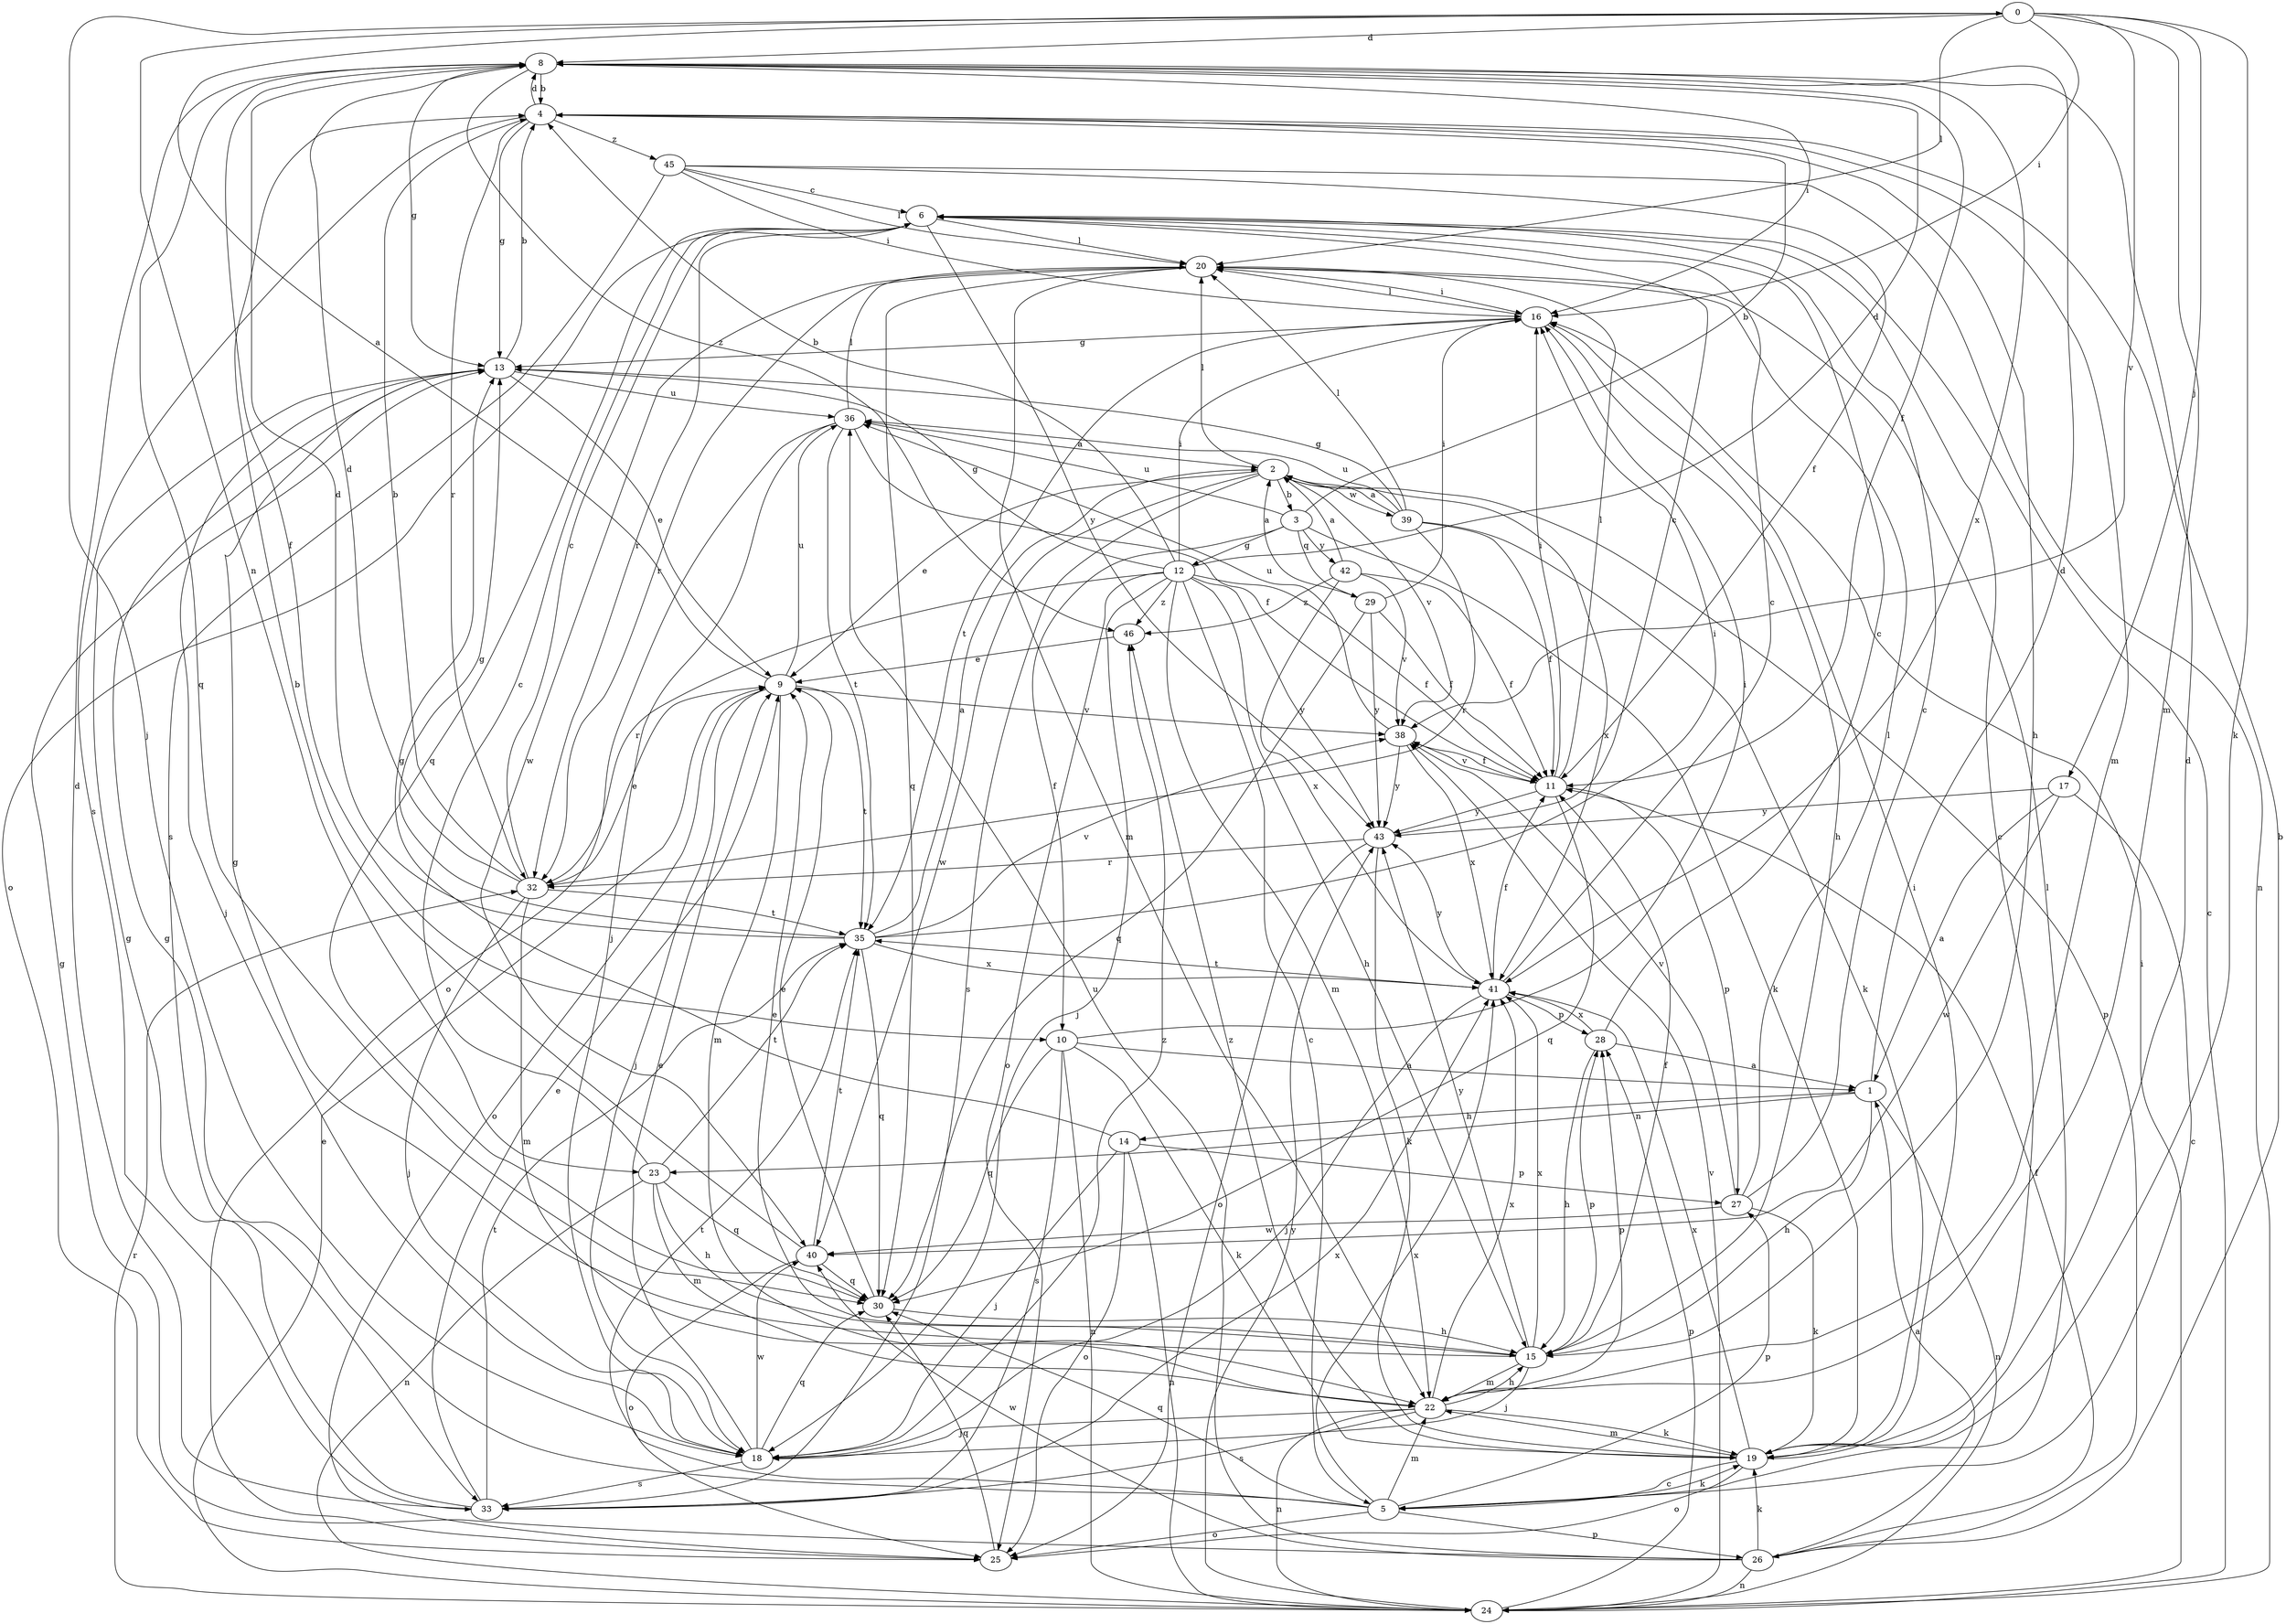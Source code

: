 strict digraph  {
0;
1;
2;
3;
4;
5;
6;
8;
9;
10;
11;
12;
13;
14;
15;
16;
17;
18;
19;
20;
22;
23;
24;
25;
26;
27;
28;
29;
30;
32;
33;
35;
36;
38;
39;
40;
41;
42;
43;
45;
46;
0 -> 8  [label=d];
0 -> 16  [label=i];
0 -> 17  [label=j];
0 -> 18  [label=j];
0 -> 19  [label=k];
0 -> 20  [label=l];
0 -> 22  [label=m];
0 -> 23  [label=n];
0 -> 38  [label=v];
1 -> 8  [label=d];
1 -> 14  [label=h];
1 -> 15  [label=h];
1 -> 23  [label=n];
1 -> 24  [label=n];
2 -> 3  [label=b];
2 -> 9  [label=e];
2 -> 20  [label=l];
2 -> 26  [label=p];
2 -> 33  [label=s];
2 -> 38  [label=v];
2 -> 39  [label=w];
2 -> 40  [label=w];
2 -> 41  [label=x];
3 -> 4  [label=b];
3 -> 10  [label=f];
3 -> 12  [label=g];
3 -> 19  [label=k];
3 -> 29  [label=q];
3 -> 36  [label=u];
3 -> 42  [label=y];
4 -> 8  [label=d];
4 -> 13  [label=g];
4 -> 15  [label=h];
4 -> 22  [label=m];
4 -> 32  [label=r];
4 -> 33  [label=s];
4 -> 45  [label=z];
5 -> 13  [label=g];
5 -> 19  [label=k];
5 -> 20  [label=l];
5 -> 22  [label=m];
5 -> 25  [label=o];
5 -> 26  [label=p];
5 -> 27  [label=p];
5 -> 30  [label=q];
5 -> 35  [label=t];
5 -> 41  [label=x];
6 -> 20  [label=l];
6 -> 25  [label=o];
6 -> 30  [label=q];
6 -> 32  [label=r];
6 -> 43  [label=y];
8 -> 4  [label=b];
8 -> 10  [label=f];
8 -> 11  [label=f];
8 -> 13  [label=g];
8 -> 16  [label=i];
8 -> 30  [label=q];
8 -> 41  [label=x];
8 -> 46  [label=z];
9 -> 0  [label=a];
9 -> 18  [label=j];
9 -> 22  [label=m];
9 -> 25  [label=o];
9 -> 35  [label=t];
9 -> 36  [label=u];
9 -> 38  [label=v];
10 -> 1  [label=a];
10 -> 16  [label=i];
10 -> 19  [label=k];
10 -> 24  [label=n];
10 -> 30  [label=q];
10 -> 33  [label=s];
11 -> 16  [label=i];
11 -> 20  [label=l];
11 -> 27  [label=p];
11 -> 30  [label=q];
11 -> 38  [label=v];
11 -> 43  [label=y];
12 -> 4  [label=b];
12 -> 5  [label=c];
12 -> 8  [label=d];
12 -> 11  [label=f];
12 -> 13  [label=g];
12 -> 15  [label=h];
12 -> 16  [label=i];
12 -> 18  [label=j];
12 -> 22  [label=m];
12 -> 25  [label=o];
12 -> 32  [label=r];
12 -> 43  [label=y];
12 -> 46  [label=z];
13 -> 4  [label=b];
13 -> 9  [label=e];
13 -> 18  [label=j];
13 -> 36  [label=u];
14 -> 13  [label=g];
14 -> 18  [label=j];
14 -> 24  [label=n];
14 -> 25  [label=o];
14 -> 27  [label=p];
15 -> 9  [label=e];
15 -> 11  [label=f];
15 -> 13  [label=g];
15 -> 18  [label=j];
15 -> 22  [label=m];
15 -> 28  [label=p];
15 -> 41  [label=x];
15 -> 43  [label=y];
16 -> 13  [label=g];
16 -> 15  [label=h];
16 -> 20  [label=l];
16 -> 35  [label=t];
17 -> 1  [label=a];
17 -> 5  [label=c];
17 -> 40  [label=w];
17 -> 43  [label=y];
18 -> 9  [label=e];
18 -> 30  [label=q];
18 -> 33  [label=s];
18 -> 40  [label=w];
18 -> 46  [label=z];
19 -> 5  [label=c];
19 -> 6  [label=c];
19 -> 8  [label=d];
19 -> 16  [label=i];
19 -> 22  [label=m];
19 -> 25  [label=o];
19 -> 41  [label=x];
19 -> 46  [label=z];
20 -> 16  [label=i];
20 -> 22  [label=m];
20 -> 30  [label=q];
20 -> 32  [label=r];
20 -> 40  [label=w];
22 -> 15  [label=h];
22 -> 18  [label=j];
22 -> 19  [label=k];
22 -> 24  [label=n];
22 -> 28  [label=p];
22 -> 33  [label=s];
22 -> 41  [label=x];
23 -> 6  [label=c];
23 -> 15  [label=h];
23 -> 22  [label=m];
23 -> 24  [label=n];
23 -> 30  [label=q];
23 -> 35  [label=t];
24 -> 6  [label=c];
24 -> 9  [label=e];
24 -> 16  [label=i];
24 -> 28  [label=p];
24 -> 32  [label=r];
24 -> 38  [label=v];
24 -> 43  [label=y];
25 -> 30  [label=q];
26 -> 1  [label=a];
26 -> 4  [label=b];
26 -> 11  [label=f];
26 -> 13  [label=g];
26 -> 19  [label=k];
26 -> 24  [label=n];
26 -> 36  [label=u];
26 -> 40  [label=w];
27 -> 6  [label=c];
27 -> 19  [label=k];
27 -> 20  [label=l];
27 -> 38  [label=v];
27 -> 40  [label=w];
28 -> 1  [label=a];
28 -> 6  [label=c];
28 -> 15  [label=h];
28 -> 41  [label=x];
29 -> 2  [label=a];
29 -> 11  [label=f];
29 -> 16  [label=i];
29 -> 30  [label=q];
29 -> 43  [label=y];
30 -> 9  [label=e];
30 -> 15  [label=h];
32 -> 4  [label=b];
32 -> 6  [label=c];
32 -> 8  [label=d];
32 -> 9  [label=e];
32 -> 18  [label=j];
32 -> 22  [label=m];
32 -> 35  [label=t];
33 -> 8  [label=d];
33 -> 9  [label=e];
33 -> 13  [label=g];
33 -> 35  [label=t];
33 -> 41  [label=x];
35 -> 2  [label=a];
35 -> 8  [label=d];
35 -> 13  [label=g];
35 -> 16  [label=i];
35 -> 30  [label=q];
35 -> 38  [label=v];
35 -> 41  [label=x];
36 -> 2  [label=a];
36 -> 11  [label=f];
36 -> 18  [label=j];
36 -> 20  [label=l];
36 -> 25  [label=o];
36 -> 35  [label=t];
38 -> 11  [label=f];
38 -> 36  [label=u];
38 -> 41  [label=x];
38 -> 43  [label=y];
39 -> 2  [label=a];
39 -> 11  [label=f];
39 -> 13  [label=g];
39 -> 19  [label=k];
39 -> 20  [label=l];
39 -> 32  [label=r];
39 -> 36  [label=u];
40 -> 4  [label=b];
40 -> 25  [label=o];
40 -> 30  [label=q];
40 -> 35  [label=t];
41 -> 6  [label=c];
41 -> 11  [label=f];
41 -> 18  [label=j];
41 -> 28  [label=p];
41 -> 35  [label=t];
41 -> 43  [label=y];
42 -> 2  [label=a];
42 -> 11  [label=f];
42 -> 38  [label=v];
42 -> 41  [label=x];
42 -> 46  [label=z];
43 -> 6  [label=c];
43 -> 19  [label=k];
43 -> 25  [label=o];
43 -> 32  [label=r];
45 -> 6  [label=c];
45 -> 11  [label=f];
45 -> 16  [label=i];
45 -> 20  [label=l];
45 -> 24  [label=n];
45 -> 33  [label=s];
46 -> 9  [label=e];
}
